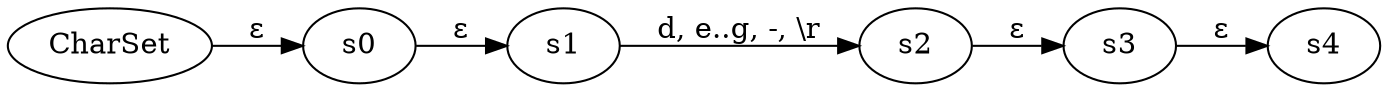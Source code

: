 digraph ATN {
  rankdir=LR;

  CharSet -> s0 [label="ε"]
  s0 -> s1 [label="ε"]
  s1 -> s2 [label="d, e..g, -, \\r"]
  s2 -> s3 [label="ε"]
  s3 -> s4 [label="ε"]
}